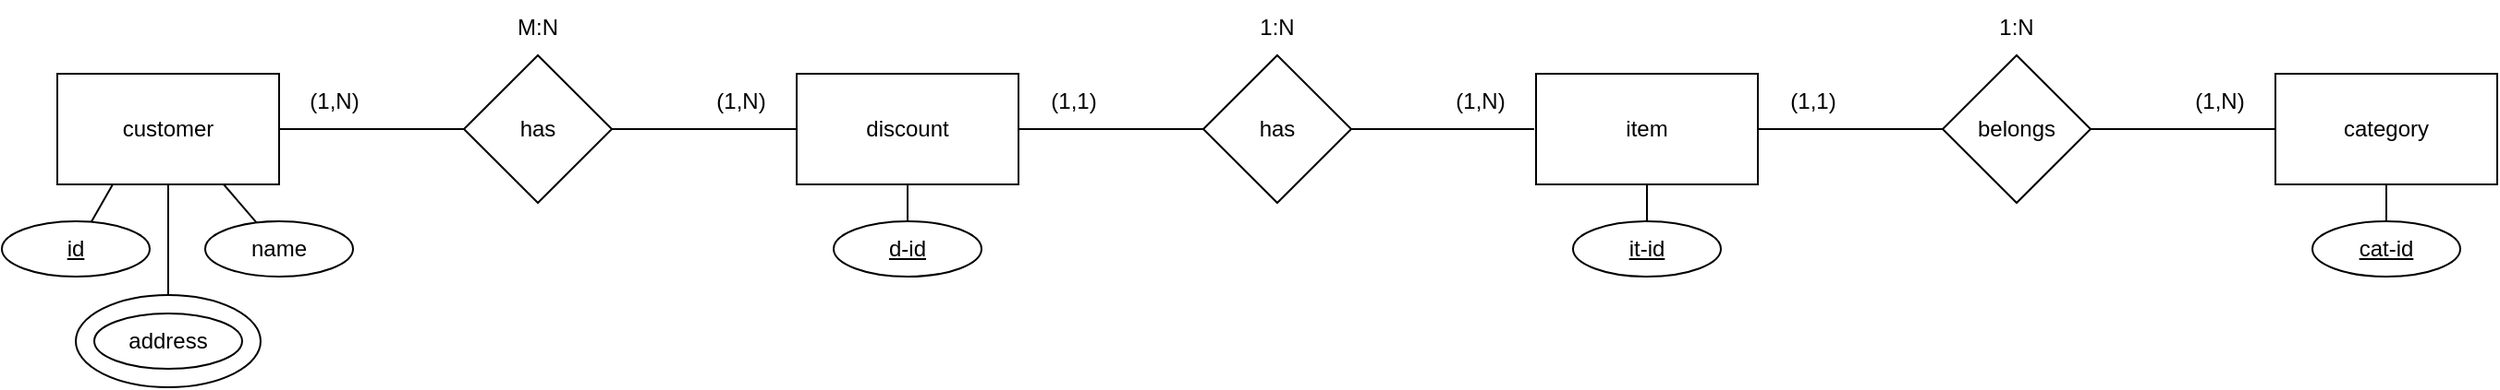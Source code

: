 <mxfile version="21.8.0" type="google">
  <diagram id="R2lEEEUBdFMjLlhIrx00" name="Page-1">
    <mxGraphModel grid="1" page="1" gridSize="10" guides="1" tooltips="1" connect="1" arrows="1" fold="1" pageScale="1" pageWidth="850" pageHeight="1100" math="0" shadow="0" extFonts="Permanent Marker^https://fonts.googleapis.com/css?family=Permanent+Marker">
      <root>
        <mxCell id="0" />
        <mxCell id="1" parent="0" />
        <mxCell id="frJ5E3Df3N274CfJPsVw-12" value="" style="ellipse;whiteSpace=wrap;html=1;" vertex="1" parent="1">
          <mxGeometry x="50" y="200" width="100" height="50" as="geometry" />
        </mxCell>
        <mxCell id="-rXq8-5HY6vt5llRteBg-7" value="customer" style="rounded=0;whiteSpace=wrap;html=1;" vertex="1" parent="1">
          <mxGeometry x="40" y="80" width="120" height="60" as="geometry" />
        </mxCell>
        <mxCell id="-rXq8-5HY6vt5llRteBg-8" value="has" style="rhombus;whiteSpace=wrap;html=1;" vertex="1" parent="1">
          <mxGeometry x="260" y="70" width="80" height="80" as="geometry" />
        </mxCell>
        <mxCell id="-rXq8-5HY6vt5llRteBg-9" value="discount" style="rounded=0;whiteSpace=wrap;html=1;" vertex="1" parent="1">
          <mxGeometry x="440" y="80" width="120" height="60" as="geometry" />
        </mxCell>
        <mxCell id="-rXq8-5HY6vt5llRteBg-10" value="has" style="rhombus;whiteSpace=wrap;html=1;" vertex="1" parent="1">
          <mxGeometry x="660" y="70" width="80" height="80" as="geometry" />
        </mxCell>
        <mxCell id="-rXq8-5HY6vt5llRteBg-24" value="" style="endArrow=none;html=1;rounded=0;exitX=1;exitY=0.5;exitDx=0;exitDy=0;entryX=0;entryY=0.5;entryDx=0;entryDy=0;" edge="1" parent="1" source="-rXq8-5HY6vt5llRteBg-7" target="-rXq8-5HY6vt5llRteBg-8">
          <mxGeometry width="50" height="50" relative="1" as="geometry">
            <mxPoint x="400" y="420" as="sourcePoint" />
            <mxPoint x="450" y="370" as="targetPoint" />
          </mxGeometry>
        </mxCell>
        <mxCell id="-rXq8-5HY6vt5llRteBg-25" value="" style="endArrow=none;html=1;rounded=0;entryX=1;entryY=0.5;entryDx=0;entryDy=0;" edge="1" parent="1" target="-rXq8-5HY6vt5llRteBg-10">
          <mxGeometry width="50" height="50" relative="1" as="geometry">
            <mxPoint x="839" y="110" as="sourcePoint" />
            <mxPoint x="450" y="370" as="targetPoint" />
          </mxGeometry>
        </mxCell>
        <mxCell id="-rXq8-5HY6vt5llRteBg-26" value="" style="endArrow=none;html=1;rounded=0;exitX=1;exitY=0.5;exitDx=0;exitDy=0;entryX=0;entryY=0.5;entryDx=0;entryDy=0;" edge="1" parent="1" source="-rXq8-5HY6vt5llRteBg-9" target="-rXq8-5HY6vt5llRteBg-10">
          <mxGeometry width="50" height="50" relative="1" as="geometry">
            <mxPoint x="400" y="420" as="sourcePoint" />
            <mxPoint x="450" y="370" as="targetPoint" />
          </mxGeometry>
        </mxCell>
        <mxCell id="-rXq8-5HY6vt5llRteBg-27" value="" style="endArrow=none;html=1;rounded=0;exitX=1;exitY=0.5;exitDx=0;exitDy=0;entryX=0;entryY=0.5;entryDx=0;entryDy=0;" edge="1" parent="1" source="-rXq8-5HY6vt5llRteBg-8" target="-rXq8-5HY6vt5llRteBg-9">
          <mxGeometry width="50" height="50" relative="1" as="geometry">
            <mxPoint x="400" y="420" as="sourcePoint" />
            <mxPoint x="510" y="300" as="targetPoint" />
          </mxGeometry>
        </mxCell>
        <mxCell id="-rXq8-5HY6vt5llRteBg-28" value="(1,N)" style="text;html=1;strokeColor=none;fillColor=none;align=center;verticalAlign=middle;whiteSpace=wrap;rounded=0;" vertex="1" parent="1">
          <mxGeometry x="160" y="80" width="60" height="30" as="geometry" />
        </mxCell>
        <mxCell id="-rXq8-5HY6vt5llRteBg-29" value="(1,1)" style="text;html=1;strokeColor=none;fillColor=none;align=center;verticalAlign=middle;whiteSpace=wrap;rounded=0;" vertex="1" parent="1">
          <mxGeometry x="560" y="80" width="60" height="30" as="geometry" />
        </mxCell>
        <mxCell id="-rXq8-5HY6vt5llRteBg-30" value="(1,N)" style="text;html=1;strokeColor=none;fillColor=none;align=center;verticalAlign=middle;whiteSpace=wrap;rounded=0;" vertex="1" parent="1">
          <mxGeometry x="780" y="80" width="60" height="30" as="geometry" />
        </mxCell>
        <mxCell id="-rXq8-5HY6vt5llRteBg-31" value="(1,N)" style="text;html=1;strokeColor=none;fillColor=none;align=center;verticalAlign=middle;whiteSpace=wrap;rounded=0;" vertex="1" parent="1">
          <mxGeometry x="380" y="80" width="60" height="30" as="geometry" />
        </mxCell>
        <mxCell id="-rXq8-5HY6vt5llRteBg-32" value="M:N" style="text;html=1;strokeColor=none;fillColor=none;align=center;verticalAlign=middle;whiteSpace=wrap;rounded=0;" vertex="1" parent="1">
          <mxGeometry x="270" y="40" width="60" height="30" as="geometry" />
        </mxCell>
        <mxCell id="-rXq8-5HY6vt5llRteBg-33" value="1:N" style="text;html=1;strokeColor=none;fillColor=none;align=center;verticalAlign=middle;whiteSpace=wrap;rounded=0;" vertex="1" parent="1">
          <mxGeometry x="670" y="40" width="60" height="30" as="geometry" />
        </mxCell>
        <mxCell id="frJ5E3Df3N274CfJPsVw-4" style="edgeStyle=orthogonalEdgeStyle;rounded=0;orthogonalLoop=1;jettySize=auto;html=1;exitX=1;exitY=0.5;exitDx=0;exitDy=0;endArrow=none;endFill=0;" edge="1" parent="1" source="frJ5E3Df3N274CfJPsVw-1" target="frJ5E3Df3N274CfJPsVw-2">
          <mxGeometry relative="1" as="geometry" />
        </mxCell>
        <mxCell id="frJ5E3Df3N274CfJPsVw-1" value="item" style="rounded=0;whiteSpace=wrap;html=1;" vertex="1" parent="1">
          <mxGeometry x="840" y="80" width="120" height="60" as="geometry" />
        </mxCell>
        <mxCell id="frJ5E3Df3N274CfJPsVw-5" style="edgeStyle=orthogonalEdgeStyle;rounded=0;orthogonalLoop=1;jettySize=auto;html=1;exitX=1;exitY=0.5;exitDx=0;exitDy=0;endArrow=none;endFill=0;" edge="1" parent="1" source="frJ5E3Df3N274CfJPsVw-2" target="frJ5E3Df3N274CfJPsVw-3">
          <mxGeometry relative="1" as="geometry" />
        </mxCell>
        <mxCell id="frJ5E3Df3N274CfJPsVw-2" value="belongs" style="rhombus;whiteSpace=wrap;html=1;" vertex="1" parent="1">
          <mxGeometry x="1060" y="70" width="80" height="80" as="geometry" />
        </mxCell>
        <mxCell id="frJ5E3Df3N274CfJPsVw-3" value="category" style="rounded=0;whiteSpace=wrap;html=1;" vertex="1" parent="1">
          <mxGeometry x="1240" y="80" width="120" height="60" as="geometry" />
        </mxCell>
        <mxCell id="frJ5E3Df3N274CfJPsVw-6" value="(1,1)" style="text;html=1;strokeColor=none;fillColor=none;align=center;verticalAlign=middle;whiteSpace=wrap;rounded=0;" vertex="1" parent="1">
          <mxGeometry x="960" y="80" width="60" height="30" as="geometry" />
        </mxCell>
        <mxCell id="frJ5E3Df3N274CfJPsVw-7" value="(1,N)" style="text;html=1;strokeColor=none;fillColor=none;align=center;verticalAlign=middle;whiteSpace=wrap;rounded=0;" vertex="1" parent="1">
          <mxGeometry x="1180" y="80" width="60" height="30" as="geometry" />
        </mxCell>
        <mxCell id="frJ5E3Df3N274CfJPsVw-8" value="1:N" style="text;html=1;strokeColor=none;fillColor=none;align=center;verticalAlign=middle;whiteSpace=wrap;rounded=0;" vertex="1" parent="1">
          <mxGeometry x="1070" y="40" width="60" height="30" as="geometry" />
        </mxCell>
        <mxCell id="frJ5E3Df3N274CfJPsVw-9" value="&lt;u&gt;id&lt;/u&gt;" style="ellipse;whiteSpace=wrap;html=1;" vertex="1" parent="1">
          <mxGeometry x="10" y="160" width="80" height="30" as="geometry" />
        </mxCell>
        <mxCell id="frJ5E3Df3N274CfJPsVw-10" value="address" style="ellipse;whiteSpace=wrap;html=1;" vertex="1" parent="1">
          <mxGeometry x="60" y="210" width="80" height="30" as="geometry" />
        </mxCell>
        <mxCell id="frJ5E3Df3N274CfJPsVw-11" value="name" style="ellipse;whiteSpace=wrap;html=1;" vertex="1" parent="1">
          <mxGeometry x="120" y="160" width="80" height="30" as="geometry" />
        </mxCell>
        <mxCell id="frJ5E3Df3N274CfJPsVw-13" value="&lt;u&gt;d-id&lt;/u&gt;" style="ellipse;whiteSpace=wrap;html=1;" vertex="1" parent="1">
          <mxGeometry x="460" y="160" width="80" height="30" as="geometry" />
        </mxCell>
        <mxCell id="frJ5E3Df3N274CfJPsVw-14" value="&lt;u&gt;it-id&lt;/u&gt;" style="ellipse;whiteSpace=wrap;html=1;" vertex="1" parent="1">
          <mxGeometry x="860" y="160" width="80" height="30" as="geometry" />
        </mxCell>
        <mxCell id="frJ5E3Df3N274CfJPsVw-15" value="&lt;u&gt;cat-id&lt;/u&gt;" style="ellipse;whiteSpace=wrap;html=1;" vertex="1" parent="1">
          <mxGeometry x="1260" y="160" width="80" height="30" as="geometry" />
        </mxCell>
        <mxCell id="frJ5E3Df3N274CfJPsVw-16" value="" style="endArrow=none;html=1;rounded=0;exitX=0.25;exitY=1;exitDx=0;exitDy=0;" edge="1" parent="1" source="-rXq8-5HY6vt5llRteBg-7" target="frJ5E3Df3N274CfJPsVw-9">
          <mxGeometry width="50" height="50" relative="1" as="geometry">
            <mxPoint x="700" y="410" as="sourcePoint" />
            <mxPoint x="750" y="360" as="targetPoint" />
          </mxGeometry>
        </mxCell>
        <mxCell id="frJ5E3Df3N274CfJPsVw-17" value="" style="endArrow=none;html=1;rounded=0;exitX=0.5;exitY=1;exitDx=0;exitDy=0;entryX=0.5;entryY=0;entryDx=0;entryDy=0;" edge="1" parent="1" source="-rXq8-5HY6vt5llRteBg-7" target="frJ5E3Df3N274CfJPsVw-12">
          <mxGeometry width="50" height="50" relative="1" as="geometry">
            <mxPoint x="700" y="410" as="sourcePoint" />
            <mxPoint x="750" y="360" as="targetPoint" />
          </mxGeometry>
        </mxCell>
        <mxCell id="frJ5E3Df3N274CfJPsVw-18" value="" style="endArrow=none;html=1;rounded=0;exitX=0.75;exitY=1;exitDx=0;exitDy=0;" edge="1" parent="1" source="-rXq8-5HY6vt5llRteBg-7" target="frJ5E3Df3N274CfJPsVw-11">
          <mxGeometry width="50" height="50" relative="1" as="geometry">
            <mxPoint x="700" y="410" as="sourcePoint" />
            <mxPoint x="750" y="360" as="targetPoint" />
          </mxGeometry>
        </mxCell>
        <mxCell id="frJ5E3Df3N274CfJPsVw-19" value="" style="endArrow=none;html=1;rounded=0;exitX=0.5;exitY=1;exitDx=0;exitDy=0;entryX=0.5;entryY=0;entryDx=0;entryDy=0;" edge="1" parent="1" source="-rXq8-5HY6vt5llRteBg-9" target="frJ5E3Df3N274CfJPsVw-13">
          <mxGeometry width="50" height="50" relative="1" as="geometry">
            <mxPoint x="700" y="410" as="sourcePoint" />
            <mxPoint x="750" y="360" as="targetPoint" />
          </mxGeometry>
        </mxCell>
        <mxCell id="frJ5E3Df3N274CfJPsVw-20" value="" style="endArrow=none;html=1;rounded=0;exitX=0.5;exitY=1;exitDx=0;exitDy=0;entryX=0.5;entryY=0;entryDx=0;entryDy=0;" edge="1" parent="1" source="frJ5E3Df3N274CfJPsVw-1" target="frJ5E3Df3N274CfJPsVw-14">
          <mxGeometry width="50" height="50" relative="1" as="geometry">
            <mxPoint x="700" y="410" as="sourcePoint" />
            <mxPoint x="750" y="360" as="targetPoint" />
          </mxGeometry>
        </mxCell>
        <mxCell id="frJ5E3Df3N274CfJPsVw-21" value="" style="endArrow=none;html=1;rounded=0;exitX=0.5;exitY=1;exitDx=0;exitDy=0;entryX=0.5;entryY=0;entryDx=0;entryDy=0;" edge="1" parent="1" source="frJ5E3Df3N274CfJPsVw-3" target="frJ5E3Df3N274CfJPsVw-15">
          <mxGeometry width="50" height="50" relative="1" as="geometry">
            <mxPoint x="1310" y="150" as="sourcePoint" />
            <mxPoint x="750" y="360" as="targetPoint" />
          </mxGeometry>
        </mxCell>
      </root>
    </mxGraphModel>
  </diagram>
</mxfile>
